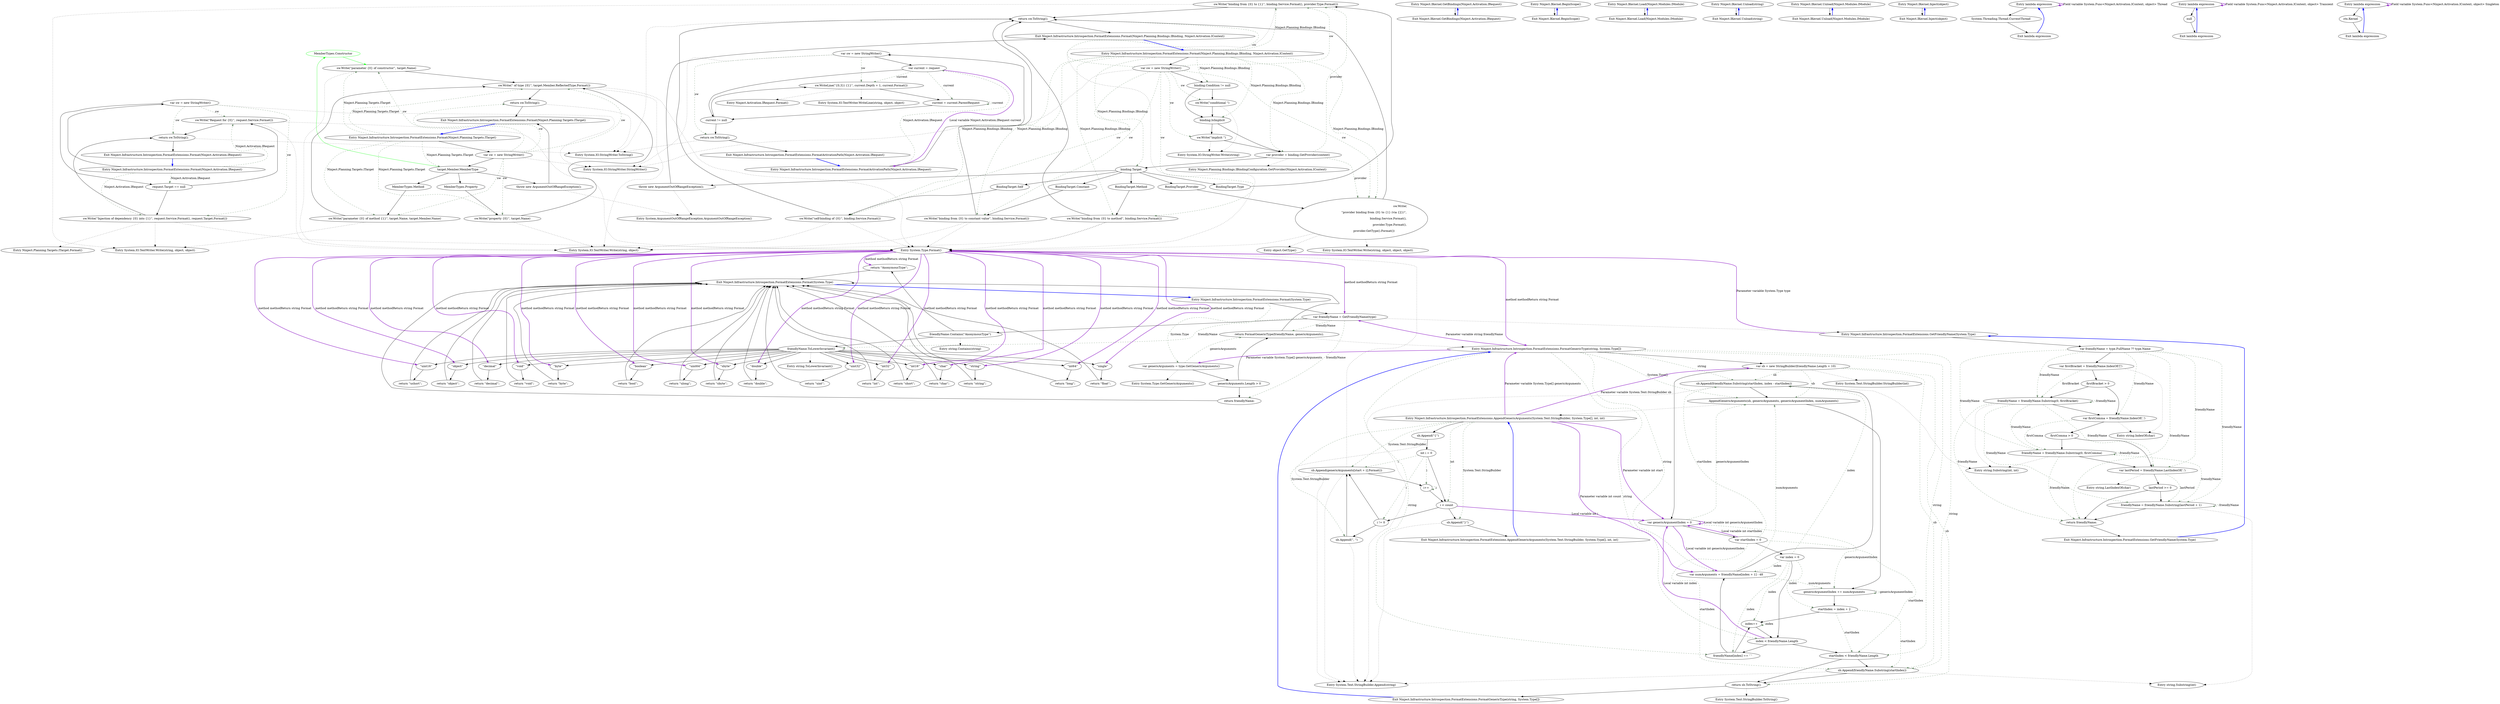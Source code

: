 digraph  {
d52 [label="MemberTypes.Constructor", span="152-152", cluster="Ninject.Infrastructure.Introspection.FormatExtensions.Format(Ninject.Planning.Targets.ITarget)", color=green, community=0];
d51 [label="target.Member.MemberType", span="147-147", cluster="Ninject.Infrastructure.Introspection.FormatExtensions.Format(Ninject.Planning.Targets.ITarget)"];
d53 [label="sw.Write(''parameter {0} of constructor'', target.Name)", span="153-153", cluster="Ninject.Infrastructure.Introspection.FormatExtensions.Format(Ninject.Planning.Targets.ITarget)"];
d49 [label="Entry Ninject.Infrastructure.Introspection.FormatExtensions.Format(Ninject.Planning.Targets.ITarget)", span="142-142", cluster="Ninject.Infrastructure.Introspection.FormatExtensions.Format(Ninject.Planning.Targets.ITarget)"];
d50 [label="var sw = new StringWriter()", span="144-144", cluster="Ninject.Infrastructure.Introspection.FormatExtensions.Format(Ninject.Planning.Targets.ITarget)"];
d54 [label="MemberTypes.Method", span="156-156", cluster="Ninject.Infrastructure.Introspection.FormatExtensions.Format(Ninject.Planning.Targets.ITarget)"];
d56 [label="MemberTypes.Property", span="160-160", cluster="Ninject.Infrastructure.Introspection.FormatExtensions.Format(Ninject.Planning.Targets.ITarget)"];
d58 [label="throw new ArgumentOutOfRangeException();", span="165-165", cluster="Ninject.Infrastructure.Introspection.FormatExtensions.Format(Ninject.Planning.Targets.ITarget)"];
d59 [label="sw.Write('' of type {0}'', target.Member.ReflectedType.Format())", span="169-169", cluster="Ninject.Infrastructure.Introspection.FormatExtensions.Format(Ninject.Planning.Targets.ITarget)"];
d36 [label="Entry System.IO.TextWriter.Write(string, object)", span="0-0", cluster="System.IO.TextWriter.Write(string, object)"];
d61 [label="Exit Ninject.Infrastructure.Introspection.FormatExtensions.Format(Ninject.Planning.Targets.ITarget)", span="142-142", cluster="Ninject.Infrastructure.Introspection.FormatExtensions.Format(Ninject.Planning.Targets.ITarget)"];
d55 [label="sw.Write(''parameter {0} of method {1}'', target.Name, target.Member.Name)", span="157-157", cluster="Ninject.Infrastructure.Introspection.FormatExtensions.Format(Ninject.Planning.Targets.ITarget)"];
d57 [label="sw.Write(''property {0}'', target.Name)", span="161-161", cluster="Ninject.Infrastructure.Introspection.FormatExtensions.Format(Ninject.Planning.Targets.ITarget)"];
d8 [label="Entry System.IO.StringWriter.StringWriter()", span="0-0", cluster="System.IO.StringWriter.StringWriter()"];
d60 [label="return sw.ToString();", span="171-171", cluster="Ninject.Infrastructure.Introspection.FormatExtensions.Format(Ninject.Planning.Targets.ITarget)"];
d40 [label="Entry System.ArgumentOutOfRangeException.ArgumentOutOfRangeException()", span="0-0", cluster="System.ArgumentOutOfRangeException.ArgumentOutOfRangeException()"];
d35 [label="Entry System.Type.Format()", span="180-180", cluster="System.Type.Format()"];
d21 [label="sw.Write(''self-binding of {0}'', binding.Service.Format())", span="84-84", cluster="Ninject.Infrastructure.Introspection.FormatExtensions.Format(Ninject.Planning.Bindings.IBinding, Ninject.Activation.IContext)"];
d27 [label="sw.Write(''binding from {0} to method'', binding.Service.Format())", span="100-100", cluster="Ninject.Infrastructure.Introspection.FormatExtensions.Format(Ninject.Planning.Bindings.IBinding, Ninject.Activation.IContext)"];
d29 [label="sw.Write(''binding from {0} to constant value'', binding.Service.Format())", span="104-104", cluster="Ninject.Infrastructure.Introspection.FormatExtensions.Format(Ninject.Planning.Bindings.IBinding, Ninject.Activation.IContext)"];
d44 [label="sw.Write(''Request for {0}'', request.Service.Format())", span="126-126", cluster="Ninject.Infrastructure.Introspection.FormatExtensions.Format(Ninject.Activation.IRequest)"];
d37 [label="Entry System.IO.TextWriter.Write(string, object, object)", span="0-0", cluster="System.IO.TextWriter.Write(string, object, object)"];
d1 [label="var sw = new StringWriter()", span="45-45", cluster="Ninject.Infrastructure.Introspection.FormatExtensions.FormatActivationPath(Ninject.Activation.IRequest)"];
d13 [label="var sw = new StringWriter()", span="67-67", cluster="Ninject.Infrastructure.Introspection.FormatExtensions.Format(Ninject.Planning.Bindings.IBinding, Ninject.Activation.IContext)"];
d42 [label="var sw = new StringWriter()", span="122-122", cluster="Ninject.Infrastructure.Introspection.FormatExtensions.Format(Ninject.Activation.IRequest)"];
d11 [label="Entry System.IO.StringWriter.ToString()", span="0-0", cluster="System.IO.StringWriter.ToString()"];
d30 [label="throw new ArgumentOutOfRangeException();", span="108-108", cluster="Ninject.Infrastructure.Introspection.FormatExtensions.Format(Ninject.Planning.Bindings.IBinding, Ninject.Activation.IContext)"];
d23 [label="sw.Write(''binding from {0} to {1}'', binding.Service.Format(), provider.Type.Format())", span="88-88", cluster="Ninject.Infrastructure.Introspection.FormatExtensions.Format(Ninject.Planning.Bindings.IBinding, Ninject.Activation.IContext)"];
d25 [label="sw.Write(\r\n                            ''provider binding from {0} to {1} (via {2})'',\r\n                            binding.Service.Format(),\r\n                            provider.Type.Format(),\r\n                            provider.GetType().Format())", span="92-96", cluster="Ninject.Infrastructure.Introspection.FormatExtensions.Format(Ninject.Planning.Bindings.IBinding, Ninject.Activation.IContext)"];
d45 [label="sw.Write(''Injection of dependency {0} into {1}'', request.Service.Format(), request.Target.Format())", span="130-130", cluster="Ninject.Infrastructure.Introspection.FormatExtensions.Format(Ninject.Activation.IRequest)"];
d104 [label="Entry Ninject.Infrastructure.Introspection.FormatExtensions.GetFriendlyName(System.Type)", span="226-226", cluster="Ninject.Infrastructure.Introspection.FormatExtensions.GetFriendlyName(System.Type)"];
d150 [label="sb.Append(genericArguments[start + i].Format())", span="293-293", cluster="Ninject.Infrastructure.Introspection.FormatExtensions.AppendGenericArguments(System.Text.StringBuilder, System.Type[], int, int)"];
d65 [label="return ''AnonymousType'';", span="187-187", cluster="Ninject.Infrastructure.Introspection.FormatExtensions.Format(System.Type)"];
d67 [label="''int16''", span="198-198", cluster="Ninject.Infrastructure.Introspection.FormatExtensions.Format(System.Type)"];
d69 [label="''int32''", span="199-199", cluster="Ninject.Infrastructure.Introspection.FormatExtensions.Format(System.Type)"];
d71 [label="''int64''", span="200-200", cluster="Ninject.Infrastructure.Introspection.FormatExtensions.Format(System.Type)"];
d73 [label="''string''", span="201-201", cluster="Ninject.Infrastructure.Introspection.FormatExtensions.Format(System.Type)"];
d75 [label="''object''", span="202-202", cluster="Ninject.Infrastructure.Introspection.FormatExtensions.Format(System.Type)"];
d77 [label="''boolean''", span="203-203", cluster="Ninject.Infrastructure.Introspection.FormatExtensions.Format(System.Type)"];
d79 [label="''void''", span="204-204", cluster="Ninject.Infrastructure.Introspection.FormatExtensions.Format(System.Type)"];
d81 [label="''char''", span="205-205", cluster="Ninject.Infrastructure.Introspection.FormatExtensions.Format(System.Type)"];
d83 [label="''byte''", span="206-206", cluster="Ninject.Infrastructure.Introspection.FormatExtensions.Format(System.Type)"];
d85 [label="''uint16''", span="207-207", cluster="Ninject.Infrastructure.Introspection.FormatExtensions.Format(System.Type)"];
d87 [label="''uint32''", span="208-208", cluster="Ninject.Infrastructure.Introspection.FormatExtensions.Format(System.Type)"];
d89 [label="''uint64''", span="209-209", cluster="Ninject.Infrastructure.Introspection.FormatExtensions.Format(System.Type)"];
d91 [label="''sbyte''", span="210-210", cluster="Ninject.Infrastructure.Introspection.FormatExtensions.Format(System.Type)"];
d93 [label="''single''", span="211-211", cluster="Ninject.Infrastructure.Introspection.FormatExtensions.Format(System.Type)"];
d95 [label="''double''", span="212-212", cluster="Ninject.Infrastructure.Introspection.FormatExtensions.Format(System.Type)"];
d97 [label="''decimal''", span="213-213", cluster="Ninject.Infrastructure.Introspection.FormatExtensions.Format(System.Type)"];
d108 [label="Entry Ninject.Infrastructure.Introspection.FormatExtensions.FormatGenericType(string, System.Type[])", span="254-254", cluster="Ninject.Infrastructure.Introspection.FormatExtensions.FormatGenericType(string, System.Type[])"];
d63 [label="var friendlyName = GetFriendlyName(type)", span="182-182", cluster="Ninject.Infrastructure.Introspection.FormatExtensions.Format(System.Type)"];
d12 [label="Entry Ninject.Infrastructure.Introspection.FormatExtensions.Format(Ninject.Planning.Bindings.IBinding, Ninject.Activation.IContext)", span="65-65", cluster="Ninject.Infrastructure.Introspection.FormatExtensions.Format(Ninject.Planning.Bindings.IBinding, Ninject.Activation.IContext)"];
d20 [label="BindingTarget.Self", span="83-83", cluster="Ninject.Infrastructure.Introspection.FormatExtensions.Format(Ninject.Planning.Bindings.IBinding, Ninject.Activation.IContext)"];
d31 [label="return sw.ToString();", span="111-111", cluster="Ninject.Infrastructure.Introspection.FormatExtensions.Format(Ninject.Planning.Bindings.IBinding, Ninject.Activation.IContext)"];
d26 [label="BindingTarget.Method", span="99-99", cluster="Ninject.Infrastructure.Introspection.FormatExtensions.Format(Ninject.Planning.Bindings.IBinding, Ninject.Activation.IContext)"];
d28 [label="BindingTarget.Constant", span="103-103", cluster="Ninject.Infrastructure.Introspection.FormatExtensions.Format(Ninject.Planning.Bindings.IBinding, Ninject.Activation.IContext)"];
d41 [label="Entry Ninject.Infrastructure.Introspection.FormatExtensions.Format(Ninject.Activation.IRequest)", span="120-120", cluster="Ninject.Infrastructure.Introspection.FormatExtensions.Format(Ninject.Activation.IRequest)"];
d43 [label="request.Target == null", span="124-124", cluster="Ninject.Infrastructure.Introspection.FormatExtensions.Format(Ninject.Activation.IRequest)"];
d46 [label="return sw.ToString();", span="133-133", cluster="Ninject.Infrastructure.Introspection.FormatExtensions.Format(Ninject.Activation.IRequest)"];
d0 [label="Entry Ninject.Infrastructure.Introspection.FormatExtensions.FormatActivationPath(Ninject.Activation.IRequest)", span="43-43", cluster="Ninject.Infrastructure.Introspection.FormatExtensions.FormatActivationPath(Ninject.Activation.IRequest)"];
d2 [label="var current = request", span="47-47", cluster="Ninject.Infrastructure.Introspection.FormatExtensions.FormatActivationPath(Ninject.Activation.IRequest)"];
d4 [label="sw.WriteLine(''{0,3}) {1}'', current.Depth + 1, current.Format())", span="51-51", cluster="Ninject.Infrastructure.Introspection.FormatExtensions.FormatActivationPath(Ninject.Activation.IRequest)"];
d6 [label="return sw.ToString();", span="55-55", cluster="Ninject.Infrastructure.Introspection.FormatExtensions.FormatActivationPath(Ninject.Activation.IRequest)"];
d14 [label="binding.Condition != null", span="69-69", cluster="Ninject.Infrastructure.Introspection.FormatExtensions.Format(Ninject.Planning.Bindings.IBinding, Ninject.Activation.IContext)"];
d15 [label="sw.Write(''conditional '')", span="71-71", cluster="Ninject.Infrastructure.Introspection.FormatExtensions.Format(Ninject.Planning.Bindings.IBinding, Ninject.Activation.IContext)"];
d17 [label="sw.Write(''implicit '')", span="76-76", cluster="Ninject.Infrastructure.Introspection.FormatExtensions.Format(Ninject.Planning.Bindings.IBinding, Ninject.Activation.IContext)"];
d19 [label="binding.Target", span="81-81", cluster="Ninject.Infrastructure.Introspection.FormatExtensions.Format(Ninject.Planning.Bindings.IBinding, Ninject.Activation.IContext)"];
d32 [label="Exit Ninject.Infrastructure.Introspection.FormatExtensions.Format(Ninject.Planning.Bindings.IBinding, Ninject.Activation.IContext)", span="65-65", cluster="Ninject.Infrastructure.Introspection.FormatExtensions.Format(Ninject.Planning.Bindings.IBinding, Ninject.Activation.IContext)"];
d18 [label="var provider = binding.GetProvider(context)", span="79-79", cluster="Ninject.Infrastructure.Introspection.FormatExtensions.Format(Ninject.Planning.Bindings.IBinding, Ninject.Activation.IContext)"];
d22 [label="BindingTarget.Type", span="87-87", cluster="Ninject.Infrastructure.Introspection.FormatExtensions.Format(Ninject.Planning.Bindings.IBinding, Ninject.Activation.IContext)"];
d24 [label="BindingTarget.Provider", span="91-91", cluster="Ninject.Infrastructure.Introspection.FormatExtensions.Format(Ninject.Planning.Bindings.IBinding, Ninject.Activation.IContext)"];
d38 [label="Entry object.GetType()", span="0-0", cluster="object.GetType()"];
d39 [label="Entry System.IO.TextWriter.Write(string, object, object, object)", span="0-0", cluster="System.IO.TextWriter.Write(string, object, object, object)"];
d48 [label="Entry Ninject.Planning.Targets.ITarget.Format()", span="142-142", cluster="Ninject.Planning.Targets.ITarget.Format()"];
d120 [label="Exit Ninject.Infrastructure.Introspection.FormatExtensions.GetFriendlyName(System.Type)", span="226-226", cluster="Ninject.Infrastructure.Introspection.FormatExtensions.GetFriendlyName(System.Type)"];
d109 [label="var friendlyName = type.FullName ?? type.Name", span="228-228", cluster="Ninject.Infrastructure.Introspection.FormatExtensions.GetFriendlyName(System.Type)"];
d143 [label="Entry Ninject.Infrastructure.Introspection.FormatExtensions.AppendGenericArguments(System.Text.StringBuilder, System.Type[], int, int)", span="282-282", cluster="Ninject.Infrastructure.Introspection.FormatExtensions.AppendGenericArguments(System.Text.StringBuilder, System.Type[], int, int)"];
d149 [label="sb.Append('', '')", span="290-290", cluster="Ninject.Infrastructure.Introspection.FormatExtensions.AppendGenericArguments(System.Text.StringBuilder, System.Type[], int, int)"];
d146 [label="int i = 0", span="286-286", cluster="Ninject.Infrastructure.Introspection.FormatExtensions.AppendGenericArguments(System.Text.StringBuilder, System.Type[], int, int)"];
d148 [label="i != 0", span="288-288", cluster="Ninject.Infrastructure.Introspection.FormatExtensions.AppendGenericArguments(System.Text.StringBuilder, System.Type[], int, int)"];
d151 [label="i++", span="286-286", cluster="Ninject.Infrastructure.Introspection.FormatExtensions.AppendGenericArguments(System.Text.StringBuilder, System.Type[], int, int)"];
d142 [label="Entry System.Text.StringBuilder.Append(string)", span="0-0", cluster="System.Text.StringBuilder.Append(string)"];
d64 [label="friendlyName.Contains(''AnonymousType'')", span="185-185", cluster="Ninject.Infrastructure.Introspection.FormatExtensions.Format(System.Type)"];
d103 [label="Exit Ninject.Infrastructure.Introspection.FormatExtensions.Format(System.Type)", span="180-180", cluster="Ninject.Infrastructure.Introspection.FormatExtensions.Format(System.Type)"];
d66 [label="friendlyName.ToLowerInvariant()", span="196-196", cluster="Ninject.Infrastructure.Introspection.FormatExtensions.Format(System.Type)"];
d68 [label="return ''short'';", span="198-198", cluster="Ninject.Infrastructure.Introspection.FormatExtensions.Format(System.Type)"];
d70 [label="return ''int'';", span="199-199", cluster="Ninject.Infrastructure.Introspection.FormatExtensions.Format(System.Type)"];
d72 [label="return ''long'';", span="200-200", cluster="Ninject.Infrastructure.Introspection.FormatExtensions.Format(System.Type)"];
d74 [label="return ''string'';", span="201-201", cluster="Ninject.Infrastructure.Introspection.FormatExtensions.Format(System.Type)"];
d76 [label="return ''object'';", span="202-202", cluster="Ninject.Infrastructure.Introspection.FormatExtensions.Format(System.Type)"];
d78 [label="return ''bool'';", span="203-203", cluster="Ninject.Infrastructure.Introspection.FormatExtensions.Format(System.Type)"];
d80 [label="return ''void'';", span="204-204", cluster="Ninject.Infrastructure.Introspection.FormatExtensions.Format(System.Type)"];
d82 [label="return ''char'';", span="205-205", cluster="Ninject.Infrastructure.Introspection.FormatExtensions.Format(System.Type)"];
d84 [label="return ''byte'';", span="206-206", cluster="Ninject.Infrastructure.Introspection.FormatExtensions.Format(System.Type)"];
d86 [label="return ''ushort'';", span="207-207", cluster="Ninject.Infrastructure.Introspection.FormatExtensions.Format(System.Type)"];
d88 [label="return ''uint'';", span="208-208", cluster="Ninject.Infrastructure.Introspection.FormatExtensions.Format(System.Type)"];
d90 [label="return ''ulong'';", span="209-209", cluster="Ninject.Infrastructure.Introspection.FormatExtensions.Format(System.Type)"];
d92 [label="return ''sbyte'';", span="210-210", cluster="Ninject.Infrastructure.Introspection.FormatExtensions.Format(System.Type)"];
d94 [label="return ''float'';", span="211-211", cluster="Ninject.Infrastructure.Introspection.FormatExtensions.Format(System.Type)"];
d96 [label="return ''double'';", span="212-212", cluster="Ninject.Infrastructure.Introspection.FormatExtensions.Format(System.Type)"];
d98 [label="return ''decimal'';", span="213-213", cluster="Ninject.Infrastructure.Introspection.FormatExtensions.Format(System.Type)"];
d101 [label="return FormatGenericType(friendlyName, genericArguments);", span="220-220", cluster="Ninject.Infrastructure.Introspection.FormatExtensions.Format(System.Type)"];
d140 [label="Exit Ninject.Infrastructure.Introspection.FormatExtensions.FormatGenericType(string, System.Type[])", span="254-254", cluster="Ninject.Infrastructure.Introspection.FormatExtensions.FormatGenericType(string, System.Type[])"];
d125 [label="var sb = new StringBuilder(friendlyName.Length + 10)", span="256-256", cluster="Ninject.Infrastructure.Introspection.FormatExtensions.FormatGenericType(string, System.Type[])"];
d129 [label="index < friendlyName.Length", span="260-260", cluster="Ninject.Infrastructure.Introspection.FormatExtensions.FormatGenericType(string, System.Type[])"];
d130 [label="friendlyName[index] == '`'", span="262-262", cluster="Ninject.Infrastructure.Introspection.FormatExtensions.FormatGenericType(string, System.Type[])"];
d131 [label="var numArguments = friendlyName[index + 1] - 48", span="264-264", cluster="Ninject.Infrastructure.Introspection.FormatExtensions.FormatGenericType(string, System.Type[])"];
d132 [label="sb.Append(friendlyName.Substring(startIndex, index - startIndex))", span="266-266", cluster="Ninject.Infrastructure.Introspection.FormatExtensions.FormatGenericType(string, System.Type[])"];
d133 [label="AppendGenericArguments(sb, genericArguments, genericArgumentIndex, numArguments)", span="267-267", cluster="Ninject.Infrastructure.Introspection.FormatExtensions.FormatGenericType(string, System.Type[])"];
d137 [label="startIndex < friendlyName.Length", span="274-274", cluster="Ninject.Infrastructure.Introspection.FormatExtensions.FormatGenericType(string, System.Type[])"];
d138 [label="sb.Append(friendlyName.Substring(startIndex))", span="276-276", cluster="Ninject.Infrastructure.Introspection.FormatExtensions.FormatGenericType(string, System.Type[])"];
d99 [label="var genericArguments = type.GetGenericArguments()", span="216-216", cluster="Ninject.Infrastructure.Introspection.FormatExtensions.Format(System.Type)"];
d62 [label="Entry Ninject.Infrastructure.Introspection.FormatExtensions.Format(System.Type)", span="180-180", cluster="Ninject.Infrastructure.Introspection.FormatExtensions.Format(System.Type)"];
d102 [label="return friendlyName;", span="223-223", cluster="Ninject.Infrastructure.Introspection.FormatExtensions.Format(System.Type)"];
d16 [label="binding.IsImplicit", span="74-74", cluster="Ninject.Infrastructure.Introspection.FormatExtensions.Format(Ninject.Planning.Bindings.IBinding, Ninject.Activation.IContext)"];
d47 [label="Exit Ninject.Infrastructure.Introspection.FormatExtensions.Format(Ninject.Activation.IRequest)", span="120-120", cluster="Ninject.Infrastructure.Introspection.FormatExtensions.Format(Ninject.Activation.IRequest)"];
d7 [label="Exit Ninject.Infrastructure.Introspection.FormatExtensions.FormatActivationPath(Ninject.Activation.IRequest)", span="43-43", cluster="Ninject.Infrastructure.Introspection.FormatExtensions.FormatActivationPath(Ninject.Activation.IRequest)"];
d3 [label="current != null", span="49-49", cluster="Ninject.Infrastructure.Introspection.FormatExtensions.FormatActivationPath(Ninject.Activation.IRequest)"];
d5 [label="current = current.ParentRequest", span="52-52", cluster="Ninject.Infrastructure.Introspection.FormatExtensions.FormatActivationPath(Ninject.Activation.IRequest)"];
d9 [label="Entry Ninject.Activation.IRequest.Format()", span="120-120", cluster="Ninject.Activation.IRequest.Format()"];
d10 [label="Entry System.IO.TextWriter.WriteLine(string, object, object)", span="0-0", cluster="System.IO.TextWriter.WriteLine(string, object, object)"];
d33 [label="Entry System.IO.StringWriter.Write(string)", span="0-0", cluster="System.IO.StringWriter.Write(string)"];
d34 [label="Entry Ninject.Planning.Bindings.IBindingConfiguration.GetProvider(Ninject.Activation.IContext)", span="75-75", cluster="Ninject.Planning.Bindings.IBindingConfiguration.GetProvider(Ninject.Activation.IContext)"];
d119 [label="return friendlyName;", span="251-251", cluster="Ninject.Infrastructure.Introspection.FormatExtensions.GetFriendlyName(System.Type)"];
d110 [label="var firstBracket = friendlyName.IndexOf('[')", span="231-231", cluster="Ninject.Infrastructure.Introspection.FormatExtensions.GetFriendlyName(System.Type)"];
d112 [label="friendlyName = friendlyName.Substring(0, firstBracket)", span="234-234", cluster="Ninject.Infrastructure.Introspection.FormatExtensions.GetFriendlyName(System.Type)"];
d113 [label="var firstComma = friendlyName.IndexOf(',')", span="238-238", cluster="Ninject.Infrastructure.Introspection.FormatExtensions.GetFriendlyName(System.Type)"];
d115 [label="friendlyName = friendlyName.Substring(0, firstComma)", span="241-241", cluster="Ninject.Infrastructure.Introspection.FormatExtensions.GetFriendlyName(System.Type)"];
d116 [label="var lastPeriod = friendlyName.LastIndexOf('.')", span="245-245", cluster="Ninject.Infrastructure.Introspection.FormatExtensions.GetFriendlyName(System.Type)"];
d118 [label="friendlyName = friendlyName.Substring(lastPeriod + 1)", span="248-248", cluster="Ninject.Infrastructure.Introspection.FormatExtensions.GetFriendlyName(System.Type)"];
d153 [label="Exit Ninject.Infrastructure.Introspection.FormatExtensions.AppendGenericArguments(System.Text.StringBuilder, System.Type[], int, int)", span="282-282", cluster="Ninject.Infrastructure.Introspection.FormatExtensions.AppendGenericArguments(System.Text.StringBuilder, System.Type[], int, int)"];
d145 [label="sb.Append(''{'')", span="284-284", cluster="Ninject.Infrastructure.Introspection.FormatExtensions.AppendGenericArguments(System.Text.StringBuilder, System.Type[], int, int)"];
d147 [label="i < count", span="286-286", cluster="Ninject.Infrastructure.Introspection.FormatExtensions.AppendGenericArguments(System.Text.StringBuilder, System.Type[], int, int)"];
d152 [label="sb.Append(''}'')", span="296-296", cluster="Ninject.Infrastructure.Introspection.FormatExtensions.AppendGenericArguments(System.Text.StringBuilder, System.Type[], int, int)"];
d126 [label="var genericArgumentIndex = 0", span="258-258", cluster="Ninject.Infrastructure.Introspection.FormatExtensions.FormatGenericType(string, System.Type[])"];
d105 [label="Entry string.Contains(string)", span="0-0", cluster="string.Contains(string)"];
d106 [label="Entry string.ToLowerInvariant()", span="0-0", cluster="string.ToLowerInvariant()"];
d100 [label="genericArguments.Length > 0", span="218-218", cluster="Ninject.Infrastructure.Introspection.FormatExtensions.Format(System.Type)"];
d139 [label="return sb.ToString();", span="279-279", cluster="Ninject.Infrastructure.Introspection.FormatExtensions.FormatGenericType(string, System.Type[])"];
d141 [label="Entry System.Text.StringBuilder.StringBuilder(int)", span="0-0", cluster="System.Text.StringBuilder.StringBuilder(int)"];
d128 [label="var index = 0", span="260-260", cluster="Ninject.Infrastructure.Introspection.FormatExtensions.FormatGenericType(string, System.Type[])"];
d136 [label="index++", span="260-260", cluster="Ninject.Infrastructure.Introspection.FormatExtensions.FormatGenericType(string, System.Type[])"];
d134 [label="genericArgumentIndex += numArguments", span="268-268", cluster="Ninject.Infrastructure.Introspection.FormatExtensions.FormatGenericType(string, System.Type[])"];
d127 [label="var startIndex = 0", span="259-259", cluster="Ninject.Infrastructure.Introspection.FormatExtensions.FormatGenericType(string, System.Type[])"];
d122 [label="Entry string.Substring(int, int)", span="0-0", cluster="string.Substring(int, int)"];
d135 [label="startIndex = index + 2", span="270-270", cluster="Ninject.Infrastructure.Introspection.FormatExtensions.FormatGenericType(string, System.Type[])"];
d124 [label="Entry string.Substring(int)", span="0-0", cluster="string.Substring(int)"];
d107 [label="Entry System.Type.GetGenericArguments()", span="0-0", cluster="System.Type.GetGenericArguments()"];
d117 [label="lastPeriod >= 0", span="246-246", cluster="Ninject.Infrastructure.Introspection.FormatExtensions.GetFriendlyName(System.Type)"];
d111 [label="firstBracket > 0", span="232-232", cluster="Ninject.Infrastructure.Introspection.FormatExtensions.GetFriendlyName(System.Type)"];
d121 [label="Entry string.IndexOf(char)", span="0-0", cluster="string.IndexOf(char)"];
d114 [label="firstComma > 0", span="239-239", cluster="Ninject.Infrastructure.Introspection.FormatExtensions.GetFriendlyName(System.Type)"];
d123 [label="Entry string.LastIndexOf(char)", span="0-0", cluster="string.LastIndexOf(char)"];
d144 [label="Entry System.Text.StringBuilder.ToString()", span="0-0", cluster="System.Text.StringBuilder.ToString()"];
m0_8 [label="Entry Ninject.IKernel.GetBindings(Ninject.Activation.IRequest)", span="25-25", cluster="Ninject.IKernel.GetBindings(Ninject.Activation.IRequest)", file="ModuleLoadExtensions.cs"];
m0_9 [label="Exit Ninject.IKernel.GetBindings(Ninject.Activation.IRequest)", span="25-25", cluster="Ninject.IKernel.GetBindings(Ninject.Activation.IRequest)", file="ModuleLoadExtensions.cs"];
m0_10 [label="Entry Ninject.IKernel.BeginScope()", span="27-27", cluster="Ninject.IKernel.BeginScope()", file="ModuleLoadExtensions.cs"];
m0_11 [label="Exit Ninject.IKernel.BeginScope()", span="27-27", cluster="Ninject.IKernel.BeginScope()", file="ModuleLoadExtensions.cs"];
m0_0 [label="Entry Ninject.IKernel.Load(Ninject.Modules.IModule)", span="20-20", cluster="Ninject.IKernel.Load(Ninject.Modules.IModule)", file="ModuleLoadExtensions.cs"];
m0_1 [label="Exit Ninject.IKernel.Load(Ninject.Modules.IModule)", span="20-20", cluster="Ninject.IKernel.Load(Ninject.Modules.IModule)", file="ModuleLoadExtensions.cs"];
m0_2 [label="Entry Ninject.IKernel.Unload(string)", span="21-21", cluster="Ninject.IKernel.Unload(string)", file="ModuleLoadExtensions.cs"];
m0_3 [label="Exit Ninject.IKernel.Unload(string)", span="21-21", cluster="Ninject.IKernel.Unload(string)", file="ModuleLoadExtensions.cs"];
m0_4 [label="Entry Ninject.IKernel.Unload(Ninject.Modules.IModule)", span="22-22", cluster="Ninject.IKernel.Unload(Ninject.Modules.IModule)", file="ModuleLoadExtensions.cs"];
m0_5 [label="Exit Ninject.IKernel.Unload(Ninject.Modules.IModule)", span="22-22", cluster="Ninject.IKernel.Unload(Ninject.Modules.IModule)", file="ModuleLoadExtensions.cs"];
m0_6 [label="Entry Ninject.IKernel.Inject(object)", span="24-24", cluster="Ninject.IKernel.Inject(object)", file="ModuleLoadExtensions.cs"];
m0_7 [label="Exit Ninject.IKernel.Inject(object)", span="24-24", cluster="Ninject.IKernel.Inject(object)", file="ModuleLoadExtensions.cs"];
m1_6 [label="Entry lambda expression", span="32-32", cluster="lambda expression", file="StandardScopeCallbacks.cs"];
m1_0 [label="Entry lambda expression", span="21-21", cluster="lambda expression", file="StandardScopeCallbacks.cs"];
m1_1 [label=null, span="21-21", cluster="lambda expression", file="StandardScopeCallbacks.cs"];
m1_2 [label="Exit lambda expression", span="21-21", cluster="lambda expression", file="StandardScopeCallbacks.cs"];
m1_3 [label="Entry lambda expression", span="26-26", cluster="lambda expression", file="StandardScopeCallbacks.cs"];
m1_4 [label="ctx.Kernel", span="26-26", cluster="lambda expression", file="StandardScopeCallbacks.cs"];
m1_5 [label="Exit lambda expression", span="26-26", cluster="lambda expression", file="StandardScopeCallbacks.cs"];
m1_7 [label="System.Threading.Thread.CurrentThread", span="32-32", cluster="lambda expression", file="StandardScopeCallbacks.cs"];
m1_8 [label="Exit lambda expression", span="32-32", cluster="lambda expression", file="StandardScopeCallbacks.cs"];
d52 -> d53  [key=0, style=solid, color=green];
d51 -> d52  [key=0, style=solid, color=green];
d51 -> d54  [key=0, style=solid];
d51 -> d56  [key=0, style=solid];
d51 -> d58  [key=0, style=solid];
d53 -> d59  [key=0, style=solid];
d53 -> d36  [key=2, style=dotted];
d49 -> d51  [key=1, style=dashed, color=darkseagreen4, label="Ninject.Planning.Targets.ITarget"];
d49 -> d53  [key=1, style=dashed, color=darkseagreen4, label="Ninject.Planning.Targets.ITarget"];
d49 -> d50  [key=0, style=solid];
d49 -> d55  [key=1, style=dashed, color=darkseagreen4, label="Ninject.Planning.Targets.ITarget"];
d49 -> d57  [key=1, style=dashed, color=darkseagreen4, label="Ninject.Planning.Targets.ITarget"];
d49 -> d59  [key=1, style=dashed, color=darkseagreen4, label="Ninject.Planning.Targets.ITarget"];
d50 -> d51  [key=0, style=solid];
d50 -> d53  [key=1, style=dashed, color=darkseagreen4, label=sw];
d50 -> d8  [key=2, style=dotted];
d50 -> d55  [key=1, style=dashed, color=darkseagreen4, label=sw];
d50 -> d57  [key=1, style=dashed, color=darkseagreen4, label=sw];
d50 -> d59  [key=1, style=dashed, color=darkseagreen4, label=sw];
d50 -> d60  [key=1, style=dashed, color=darkseagreen4, label=sw];
d54 -> d55  [key=0, style=solid];
d56 -> d57  [key=0, style=solid];
d58 -> d61  [key=0, style=solid];
d58 -> d40  [key=2, style=dotted];
d59 -> d60  [key=0, style=solid];
d59 -> d35  [key=2, style=dotted];
d59 -> d36  [key=2, style=dotted];
d61 -> d49  [key=0, style=bold, color=blue];
d55 -> d59  [key=0, style=solid];
d55 -> d37  [key=2, style=dotted];
d57 -> d59  [key=0, style=solid];
d57 -> d36  [key=2, style=dotted];
d60 -> d61  [key=0, style=solid];
d60 -> d11  [key=2, style=dotted];
d35 -> d65  [key=3, color=darkorchid, style=bold, label="method methodReturn string Format"];
d35 -> d67  [key=3, color=darkorchid, style=bold, label="method methodReturn string Format"];
d35 -> d69  [key=3, color=darkorchid, style=bold, label="method methodReturn string Format"];
d35 -> d71  [key=3, color=darkorchid, style=bold, label="method methodReturn string Format"];
d35 -> d73  [key=3, color=darkorchid, style=bold, label="method methodReturn string Format"];
d35 -> d75  [key=3, color=darkorchid, style=bold, label="method methodReturn string Format"];
d35 -> d77  [key=3, color=darkorchid, style=bold, label="method methodReturn string Format"];
d35 -> d79  [key=3, color=darkorchid, style=bold, label="method methodReturn string Format"];
d35 -> d81  [key=3, color=darkorchid, style=bold, label="method methodReturn string Format"];
d35 -> d83  [key=3, color=darkorchid, style=bold, label="method methodReturn string Format"];
d35 -> d85  [key=3, color=darkorchid, style=bold, label="method methodReturn string Format"];
d35 -> d87  [key=3, color=darkorchid, style=bold, label="method methodReturn string Format"];
d35 -> d89  [key=3, color=darkorchid, style=bold, label="method methodReturn string Format"];
d35 -> d91  [key=3, color=darkorchid, style=bold, label="method methodReturn string Format"];
d35 -> d93  [key=3, color=darkorchid, style=bold, label="method methodReturn string Format"];
d35 -> d95  [key=3, color=darkorchid, style=bold, label="method methodReturn string Format"];
d35 -> d97  [key=3, color=darkorchid, style=bold, label="method methodReturn string Format"];
d35 -> d108  [key=3, color=darkorchid, style=bold, label="method methodReturn string Format"];
d35 -> d63  [key=3, color=darkorchid, style=bold, label="method methodReturn string Format"];
d21 -> d36  [key=2, style=dotted];
d21 -> d35  [key=2, style=dotted];
d21 -> d31  [key=0, style=solid];
d27 -> d36  [key=2, style=dotted];
d27 -> d35  [key=2, style=dotted];
d27 -> d31  [key=0, style=solid];
d29 -> d36  [key=2, style=dotted];
d29 -> d35  [key=2, style=dotted];
d29 -> d31  [key=0, style=solid];
d44 -> d36  [key=2, style=dotted];
d44 -> d35  [key=2, style=dotted];
d44 -> d46  [key=0, style=solid];
d1 -> d8  [key=2, style=dotted];
d1 -> d2  [key=0, style=solid];
d1 -> d4  [key=1, style=dashed, color=darkseagreen4, label=sw];
d1 -> d6  [key=1, style=dashed, color=darkseagreen4, label=sw];
d13 -> d8  [key=2, style=dotted];
d13 -> d21  [key=1, style=dashed, color=darkseagreen4, label=sw];
d13 -> d27  [key=1, style=dashed, color=darkseagreen4, label=sw];
d13 -> d29  [key=1, style=dashed, color=darkseagreen4, label=sw];
d13 -> d14  [key=0, style=solid];
d13 -> d15  [key=1, style=dashed, color=darkseagreen4, label=sw];
d13 -> d17  [key=1, style=dashed, color=darkseagreen4, label=sw];
d13 -> d23  [key=1, style=dashed, color=darkseagreen4, label=sw];
d13 -> d25  [key=1, style=dashed, color=darkseagreen4, label=sw];
d13 -> d31  [key=1, style=dashed, color=darkseagreen4, label=sw];
d42 -> d8  [key=2, style=dotted];
d42 -> d44  [key=1, style=dashed, color=darkseagreen4, label=sw];
d42 -> d43  [key=0, style=solid];
d42 -> d45  [key=1, style=dashed, color=darkseagreen4, label=sw];
d42 -> d46  [key=1, style=dashed, color=darkseagreen4, label=sw];
d30 -> d40  [key=2, style=dotted];
d30 -> d32  [key=0, style=solid];
d23 -> d35  [key=2, style=dotted];
d23 -> d37  [key=2, style=dotted];
d23 -> d31  [key=0, style=solid];
d25 -> d35  [key=2, style=dotted];
d25 -> d31  [key=0, style=solid];
d25 -> d38  [key=2, style=dotted];
d25 -> d39  [key=2, style=dotted];
d45 -> d35  [key=2, style=dotted];
d45 -> d37  [key=2, style=dotted];
d45 -> d46  [key=0, style=solid];
d45 -> d48  [key=2, style=dotted];
d104 -> d35  [key=3, color=darkorchid, style=bold, label="Parameter variable System.Type type"];
d104 -> d109  [key=0, style=solid];
d150 -> d35  [key=2, style=dotted];
d150 -> d151  [key=0, style=solid];
d150 -> d142  [key=2, style=dotted];
d65 -> d103  [key=0, style=solid];
d67 -> d68  [key=0, style=solid];
d69 -> d70  [key=0, style=solid];
d71 -> d72  [key=0, style=solid];
d73 -> d74  [key=0, style=solid];
d75 -> d76  [key=0, style=solid];
d77 -> d78  [key=0, style=solid];
d79 -> d80  [key=0, style=solid];
d81 -> d82  [key=0, style=solid];
d83 -> d84  [key=0, style=solid];
d85 -> d86  [key=0, style=solid];
d87 -> d88  [key=0, style=solid];
d89 -> d90  [key=0, style=solid];
d91 -> d92  [key=0, style=solid];
d93 -> d94  [key=0, style=solid];
d95 -> d96  [key=0, style=solid];
d97 -> d98  [key=0, style=solid];
d108 -> d125  [key=0, style=solid];
d108 -> d129  [key=1, style=dashed, color=darkseagreen4, label=string];
d108 -> d130  [key=1, style=dashed, color=darkseagreen4, label=string];
d108 -> d131  [key=1, style=dashed, color=darkseagreen4, label=string];
d108 -> d132  [key=1, style=dashed, color=darkseagreen4, label=string];
d108 -> d133  [key=1, style=dashed, color=darkseagreen4, label="System.Type[]"];
d108 -> d137  [key=1, style=dashed, color=darkseagreen4, label=string];
d108 -> d138  [key=1, style=dashed, color=darkseagreen4, label=string];
d108 -> d63  [key=3, color=darkorchid, style=bold, label="Parameter variable string friendlyName"];
d108 -> d99  [key=3, color=darkorchid, style=bold, label="Parameter variable System.Type[] genericArguments"];
d63 -> d104  [key=2, style=dotted];
d63 -> d64  [key=0, style=solid];
d63 -> d66  [key=1, style=dashed, color=darkseagreen4, label=friendlyName];
d63 -> d101  [key=1, style=dashed, color=darkseagreen4, label=friendlyName];
d63 -> d102  [key=1, style=dashed, color=darkseagreen4, label=friendlyName];
d12 -> d21  [key=1, style=dashed, color=darkseagreen4, label="Ninject.Planning.Bindings.IBinding"];
d12 -> d27  [key=1, style=dashed, color=darkseagreen4, label="Ninject.Planning.Bindings.IBinding"];
d12 -> d29  [key=1, style=dashed, color=darkseagreen4, label="Ninject.Planning.Bindings.IBinding"];
d12 -> d13  [key=0, style=solid];
d12 -> d23  [key=1, style=dashed, color=darkseagreen4, label="Ninject.Planning.Bindings.IBinding"];
d12 -> d25  [key=1, style=dashed, color=darkseagreen4, label="Ninject.Planning.Bindings.IBinding"];
d12 -> d14  [key=1, style=dashed, color=darkseagreen4, label="Ninject.Planning.Bindings.IBinding"];
d12 -> d16  [key=1, style=dashed, color=darkseagreen4, label="Ninject.Planning.Bindings.IBinding"];
d12 -> d18  [key=1, style=dashed, color=darkseagreen4, label="Ninject.Planning.Bindings.IBinding"];
d12 -> d19  [key=1, style=dashed, color=darkseagreen4, label="Ninject.Planning.Bindings.IBinding"];
d20 -> d21  [key=0, style=solid];
d31 -> d11  [key=2, style=dotted];
d31 -> d32  [key=0, style=solid];
d26 -> d27  [key=0, style=solid];
d28 -> d29  [key=0, style=solid];
d41 -> d44  [key=1, style=dashed, color=darkseagreen4, label="Ninject.Activation.IRequest"];
d41 -> d42  [key=0, style=solid];
d41 -> d45  [key=1, style=dashed, color=darkseagreen4, label="Ninject.Activation.IRequest"];
d41 -> d43  [key=1, style=dashed, color=darkseagreen4, label="Ninject.Activation.IRequest"];
d43 -> d44  [key=0, style=solid];
d43 -> d45  [key=0, style=solid];
d46 -> d11  [key=2, style=dotted];
d46 -> d47  [key=0, style=solid];
d0 -> d1  [key=0, style=solid];
d0 -> d2  [key=1, style=dashed, color=darkseagreen4, label="Ninject.Activation.IRequest"];
d2 -> d0  [key=3, color=darkorchid, style=bold, label="Local variable Ninject.Activation.IRequest current"];
d2 -> d3  [key=0, style=solid];
d2 -> d4  [key=1, style=dashed, color=darkseagreen4, label=current];
d2 -> d5  [key=1, style=dashed, color=darkseagreen4, label=current];
d4 -> d5  [key=0, style=solid];
d4 -> d9  [key=2, style=dotted];
d4 -> d10  [key=2, style=dotted];
d6 -> d11  [key=2, style=dotted];
d6 -> d7  [key=0, style=solid];
d14 -> d15  [key=0, style=solid];
d14 -> d16  [key=0, style=solid];
d15 -> d16  [key=0, style=solid];
d15 -> d33  [key=2, style=dotted];
d17 -> d18  [key=0, style=solid];
d17 -> d33  [key=2, style=dotted];
d19 -> d30  [key=0, style=solid];
d19 -> d20  [key=0, style=solid];
d19 -> d26  [key=0, style=solid];
d19 -> d28  [key=0, style=solid];
d19 -> d22  [key=0, style=solid];
d19 -> d24  [key=0, style=solid];
d32 -> d12  [key=0, style=bold, color=blue];
d18 -> d23  [key=1, style=dashed, color=darkseagreen4, label=provider];
d18 -> d25  [key=1, style=dashed, color=darkseagreen4, label=provider];
d18 -> d19  [key=0, style=solid];
d18 -> d34  [key=2, style=dotted];
d22 -> d23  [key=0, style=solid];
d24 -> d25  [key=0, style=solid];
d120 -> d104  [key=0, style=bold, color=blue];
d109 -> d110  [key=0, style=solid];
d109 -> d112  [key=1, style=dashed, color=darkseagreen4, label=friendlyName];
d109 -> d113  [key=1, style=dashed, color=darkseagreen4, label=friendlyName];
d109 -> d115  [key=1, style=dashed, color=darkseagreen4, label=friendlyName];
d109 -> d116  [key=1, style=dashed, color=darkseagreen4, label=friendlyName];
d109 -> d118  [key=1, style=dashed, color=darkseagreen4, label=friendlyName];
d109 -> d119  [key=1, style=dashed, color=darkseagreen4, label=friendlyName];
d143 -> d150  [key=1, style=dashed, color=darkseagreen4, label="System.Text.StringBuilder"];
d143 -> d108  [key=3, color=darkorchid, style=bold, label="Parameter variable System.Type[] genericArguments"];
d143 -> d145  [key=0, style=solid];
d143 -> d147  [key=1, style=dashed, color=darkseagreen4, label=int];
d143 -> d149  [key=1, style=dashed, color=darkseagreen4, label="System.Text.StringBuilder"];
d143 -> d152  [key=1, style=dashed, color=darkseagreen4, label="System.Text.StringBuilder"];
d143 -> d125  [key=3, color=darkorchid, style=bold, label="Parameter variable System.Text.StringBuilder sb"];
d143 -> d126  [key=3, color=darkorchid, style=bold, label="Parameter variable int start"];
d143 -> d131  [key=3, color=darkorchid, style=bold, label="Parameter variable int count"];
d149 -> d150  [key=0, style=solid];
d149 -> d142  [key=2, style=dotted];
d146 -> d150  [key=1, style=dashed, color=darkseagreen4, label=i];
d146 -> d147  [key=0, style=solid];
d146 -> d148  [key=1, style=dashed, color=darkseagreen4, label=i];
d146 -> d151  [key=1, style=dashed, color=darkseagreen4, label=i];
d148 -> d150  [key=0, style=solid];
d148 -> d149  [key=0, style=solid];
d151 -> d151  [key=1, style=dashed, color=darkseagreen4, label=i];
d151 -> d147  [key=0, style=solid];
d64 -> d65  [key=0, style=solid];
d64 -> d66  [key=0, style=solid];
d64 -> d105  [key=2, style=dotted];
d103 -> d62  [key=0, style=bold, color=blue];
d66 -> d67  [key=0, style=solid];
d66 -> d69  [key=0, style=solid];
d66 -> d71  [key=0, style=solid];
d66 -> d73  [key=0, style=solid];
d66 -> d75  [key=0, style=solid];
d66 -> d77  [key=0, style=solid];
d66 -> d79  [key=0, style=solid];
d66 -> d81  [key=0, style=solid];
d66 -> d83  [key=0, style=solid];
d66 -> d85  [key=0, style=solid];
d66 -> d87  [key=0, style=solid];
d66 -> d89  [key=0, style=solid];
d66 -> d91  [key=0, style=solid];
d66 -> d93  [key=0, style=solid];
d66 -> d95  [key=0, style=solid];
d66 -> d97  [key=0, style=solid];
d66 -> d106  [key=2, style=dotted];
d68 -> d103  [key=0, style=solid];
d70 -> d103  [key=0, style=solid];
d72 -> d103  [key=0, style=solid];
d74 -> d103  [key=0, style=solid];
d76 -> d103  [key=0, style=solid];
d78 -> d103  [key=0, style=solid];
d80 -> d103  [key=0, style=solid];
d82 -> d103  [key=0, style=solid];
d84 -> d103  [key=0, style=solid];
d86 -> d103  [key=0, style=solid];
d88 -> d103  [key=0, style=solid];
d90 -> d103  [key=0, style=solid];
d92 -> d103  [key=0, style=solid];
d94 -> d103  [key=0, style=solid];
d96 -> d103  [key=0, style=solid];
d98 -> d103  [key=0, style=solid];
d101 -> d108  [key=2, style=dotted];
d101 -> d103  [key=0, style=solid];
d140 -> d108  [key=0, style=bold, color=blue];
d125 -> d126  [key=0, style=solid];
d125 -> d141  [key=2, style=dotted];
d125 -> d132  [key=1, style=dashed, color=darkseagreen4, label=sb];
d125 -> d133  [key=1, style=dashed, color=darkseagreen4, label=sb];
d125 -> d138  [key=1, style=dashed, color=darkseagreen4, label=sb];
d125 -> d139  [key=1, style=dashed, color=darkseagreen4, label=sb];
d129 -> d130  [key=0, style=solid];
d129 -> d137  [key=0, style=solid];
d129 -> d126  [key=3, color=darkorchid, style=bold, label="Local variable int index"];
d130 -> d131  [key=0, style=solid];
d130 -> d136  [key=0, style=solid];
d131 -> d132  [key=0, style=solid];
d131 -> d133  [key=1, style=dashed, color=darkseagreen4, label=numArguments];
d131 -> d134  [key=1, style=dashed, color=darkseagreen4, label=numArguments];
d132 -> d142  [key=2, style=dotted];
d132 -> d133  [key=0, style=solid];
d132 -> d122  [key=2, style=dotted];
d133 -> d143  [key=2, style=dotted];
d133 -> d134  [key=0, style=solid];
d137 -> d138  [key=0, style=solid];
d137 -> d139  [key=0, style=solid];
d138 -> d142  [key=2, style=dotted];
d138 -> d139  [key=0, style=solid];
d138 -> d124  [key=2, style=dotted];
d99 -> d101  [key=1, style=dashed, color=darkseagreen4, label=genericArguments];
d99 -> d100  [key=0, style=solid];
d99 -> d107  [key=2, style=dotted];
d62 -> d63  [key=0, style=solid];
d62 -> d99  [key=1, style=dashed, color=darkseagreen4, label="System.Type"];
d102 -> d103  [key=0, style=solid];
d16 -> d17  [key=0, style=solid];
d16 -> d18  [key=0, style=solid];
d47 -> d41  [key=0, style=bold, color=blue];
d7 -> d0  [key=0, style=bold, color=blue];
d3 -> d4  [key=0, style=solid];
d3 -> d6  [key=0, style=solid];
d5 -> d3  [key=0, style=solid];
d5 -> d5  [key=1, style=dashed, color=darkseagreen4, label=current];
d119 -> d120  [key=0, style=solid];
d110 -> d111  [key=0, style=solid];
d110 -> d121  [key=2, style=dotted];
d110 -> d112  [key=1, style=dashed, color=darkseagreen4, label=firstBracket];
d112 -> d119  [key=1, style=dashed, color=darkseagreen4, label=friendlyName];
d112 -> d112  [key=1, style=dashed, color=darkseagreen4, label=friendlyName];
d112 -> d113  [key=0, style=solid];
d112 -> d122  [key=2, style=dotted];
d112 -> d115  [key=1, style=dashed, color=darkseagreen4, label=friendlyName];
d112 -> d116  [key=1, style=dashed, color=darkseagreen4, label=friendlyName];
d112 -> d118  [key=1, style=dashed, color=darkseagreen4, label=friendlyName];
d113 -> d114  [key=0, style=solid];
d113 -> d121  [key=2, style=dotted];
d113 -> d115  [key=1, style=dashed, color=darkseagreen4, label=firstComma];
d115 -> d119  [key=1, style=dashed, color=darkseagreen4, label=friendlyName];
d115 -> d115  [key=1, style=dashed, color=darkseagreen4, label=friendlyName];
d115 -> d116  [key=0, style=solid];
d115 -> d122  [key=2, style=dotted];
d115 -> d118  [key=1, style=dashed, color=darkseagreen4, label=friendlyName];
d116 -> d117  [key=0, style=solid];
d116 -> d123  [key=2, style=dotted];
d116 -> d118  [key=1, style=dashed, color=darkseagreen4, label=lastPeriod];
d118 -> d119  [key=0, style=solid];
d118 -> d118  [key=1, style=dashed, color=darkseagreen4, label=friendlyName];
d118 -> d124  [key=2, style=dotted];
d153 -> d143  [key=0, style=bold, color=blue];
d145 -> d146  [key=0, style=solid];
d145 -> d142  [key=2, style=dotted];
d147 -> d148  [key=0, style=solid];
d147 -> d152  [key=0, style=solid];
d147 -> d126  [key=3, color=darkorchid, style=bold, label="Local variable int i"];
d152 -> d142  [key=2, style=dotted];
d152 -> d153  [key=0, style=solid];
d126 -> d131  [key=3, color=darkorchid, style=bold, label="Local variable int genericArgumentIndex"];
d126 -> d133  [key=1, style=dashed, color=darkseagreen4, label=genericArgumentIndex];
d126 -> d126  [key=3, color=darkorchid, style=bold, label="Local variable int genericArgumentIndex"];
d126 -> d127  [key=0, style=solid];
d126 -> d134  [key=1, style=dashed, color=darkseagreen4, label=genericArgumentIndex];
d100 -> d101  [key=0, style=solid];
d100 -> d102  [key=0, style=solid];
d139 -> d140  [key=0, style=solid];
d139 -> d144  [key=2, style=dotted];
d128 -> d129  [key=0, style=solid];
d128 -> d130  [key=1, style=dashed, color=darkseagreen4, label=index];
d128 -> d131  [key=1, style=dashed, color=darkseagreen4, label=index];
d128 -> d132  [key=1, style=dashed, color=darkseagreen4, label=index];
d128 -> d135  [key=1, style=dashed, color=darkseagreen4, label=index];
d128 -> d136  [key=1, style=dashed, color=darkseagreen4, label=index];
d136 -> d129  [key=0, style=solid];
d136 -> d136  [key=1, style=dashed, color=darkseagreen4, label=index];
d134 -> d134  [key=1, style=dashed, color=darkseagreen4, label=genericArgumentIndex];
d134 -> d135  [key=0, style=solid];
d127 -> d132  [key=1, style=dashed, color=darkseagreen4, label=startIndex];
d127 -> d137  [key=1, style=dashed, color=darkseagreen4, label=startIndex];
d127 -> d138  [key=1, style=dashed, color=darkseagreen4, label=startIndex];
d127 -> d126  [key=3, color=darkorchid, style=bold, label="Local variable int startIndex"];
d127 -> d128  [key=0, style=solid];
d135 -> d137  [key=1, style=dashed, color=darkseagreen4, label=startIndex];
d135 -> d138  [key=1, style=dashed, color=darkseagreen4, label=startIndex];
d135 -> d136  [key=0, style=solid];
d117 -> d119  [key=0, style=solid];
d117 -> d118  [key=0, style=solid];
d111 -> d112  [key=0, style=solid];
d111 -> d113  [key=0, style=solid];
d114 -> d115  [key=0, style=solid];
d114 -> d116  [key=0, style=solid];
m0_8 -> m0_9  [key=0, style=solid];
m0_9 -> m0_8  [key=0, style=bold, color=blue];
m0_10 -> m0_11  [key=0, style=solid];
m0_11 -> m0_10  [key=0, style=bold, color=blue];
m0_0 -> m0_1  [key=0, style=solid];
m0_1 -> m0_0  [key=0, style=bold, color=blue];
m0_2 -> m0_3  [key=0, style=solid];
m0_3 -> m0_2  [key=0, style=bold, color=blue];
m0_4 -> m0_5  [key=0, style=solid];
m0_5 -> m0_4  [key=0, style=bold, color=blue];
m0_6 -> m0_7  [key=0, style=solid];
m0_7 -> m0_6  [key=0, style=bold, color=blue];
m1_6 -> m1_7  [key=0, style=solid];
m1_6 -> m1_6  [key=3, color=darkorchid, style=bold, label="Field variable System.Func<Ninject.Activation.IContext, object> Thread"];
m1_0 -> m1_1  [key=0, style=solid];
m1_0 -> m1_0  [key=3, color=darkorchid, style=bold, label="Field variable System.Func<Ninject.Activation.IContext, object> Transient"];
m1_1 -> m1_2  [key=0, style=solid];
m1_2 -> m1_0  [key=0, style=bold, color=blue];
m1_3 -> m1_4  [key=0, style=solid];
m1_3 -> m1_3  [key=3, color=darkorchid, style=bold, label="Field variable System.Func<Ninject.Activation.IContext, object> Singleton"];
m1_4 -> m1_5  [key=0, style=solid];
m1_5 -> m1_3  [key=0, style=bold, color=blue];
m1_7 -> m1_8  [key=0, style=solid];
m1_8 -> m1_6  [key=0, style=bold, color=blue];
}
